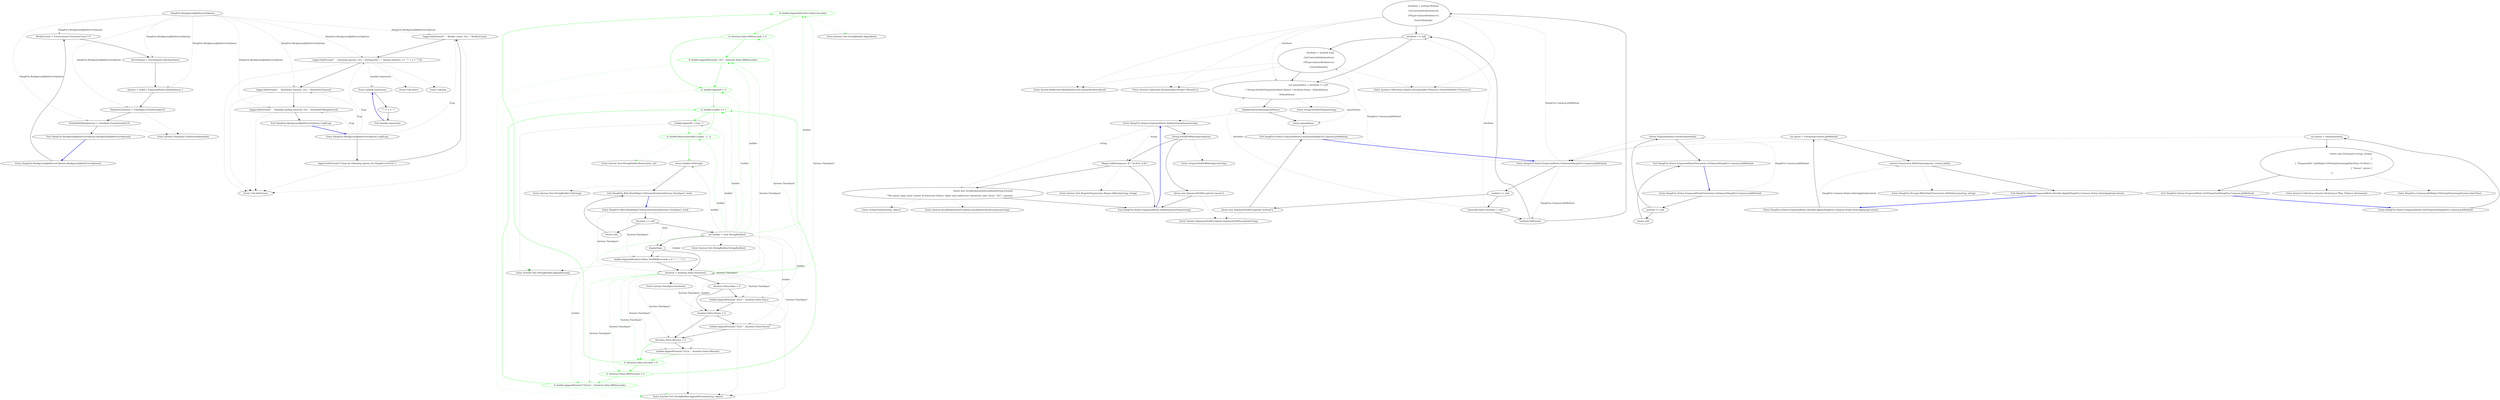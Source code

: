 digraph  {
n21 [label="HangFire.BackgroundJobServerOptions", span=""];
n0 [cluster="HangFire.BackgroundJobServerOptions.BackgroundJobServerOptions()", label="Entry HangFire.BackgroundJobServerOptions.BackgroundJobServerOptions()", span="13-13"];
n1 [cluster="HangFire.BackgroundJobServerOptions.BackgroundJobServerOptions()", label="WorkerCount = Environment.ProcessorCount * 5", span="15-15"];
n2 [cluster="HangFire.BackgroundJobServerOptions.BackgroundJobServerOptions()", label="ServerName = Environment.MachineName", span="16-16"];
n3 [cluster="HangFire.BackgroundJobServerOptions.BackgroundJobServerOptions()", label="Queues = new[] { EnqueuedState.DefaultQueue }", span="17-17"];
n4 [cluster="HangFire.BackgroundJobServerOptions.BackgroundJobServerOptions()", label="ShutdownTimeout = TimeSpan.FromSeconds(15)", span="18-18"];
n5 [cluster="HangFire.BackgroundJobServerOptions.BackgroundJobServerOptions()", label="SchedulePollingInterval = TimeSpan.FromSeconds(15)", span="19-19"];
n7 [cluster="System.TimeSpan.FromSeconds(double)", label="Entry System.TimeSpan.FromSeconds(double)", span="0-0"];
n6 [cluster="HangFire.BackgroundJobServerOptions.BackgroundJobServerOptions()", label="Exit HangFire.BackgroundJobServerOptions.BackgroundJobServerOptions()", span="13-13"];
n8 [cluster="HangFire.BackgroundJobServerOptions.Log(ILog)", label="Entry HangFire.BackgroundJobServerOptions.Log(ILog)", span="59-59"];
n9 [cluster="HangFire.BackgroundJobServerOptions.Log(ILog)", label="logger.InfoFormat(''Using the following options for HangFire Server:'')", span="61-61"];
n10 [cluster="HangFire.BackgroundJobServerOptions.Log(ILog)", label="logger.InfoFormat(''    Worker count: {0}.'', WorkerCount)", span="62-62"];
n11 [cluster="HangFire.BackgroundJobServerOptions.Log(ILog)", label="logger.InfoFormat(''    Listening queues: {0}.'', String.Join('', '', Queues.Select(x => ''''' + x + ''''')))", span="63-63"];
n12 [cluster="HangFire.BackgroundJobServerOptions.Log(ILog)", label="logger.InfoFormat(''    Shutdown timeout: {0}.'', ShutdownTimeout)", span="64-64"];
n13 [cluster="HangFire.BackgroundJobServerOptions.Log(ILog)", label="logger.InfoFormat(''    Schedule polling interval: {0}.'', SchedulePollingInterval)", span="65-65"];
n15 [cluster="Unk.InfoFormat", label="Entry Unk.InfoFormat", span=""];
n16 [cluster="Unk.Select", label="Entry Unk.Select", span=""];
n17 [cluster="Unk.Join", label="Entry Unk.Join", span=""];
n18 [cluster="lambda expression", label="Entry lambda expression", span="63-63"];
n14 [cluster="HangFire.BackgroundJobServerOptions.Log(ILog)", label="Exit HangFire.BackgroundJobServerOptions.Log(ILog)", span="59-59"];
n19 [cluster="lambda expression", label="''''' + x + '''''", span="63-63"];
n20 [cluster="lambda expression", label="Exit lambda expression", span="63-63"];
d30 [cluster="HangFire.Web.HtmlHelper.ToHumanDuration(System.TimeSpan?, bool)", color=green, community=0, label="0: builder.Append(duration.Value.Seconds)", span="82-82"];
d22 [cluster="HangFire.Web.HtmlHelper.ToHumanDuration(System.TimeSpan?, bool)", label="duration = duration.Value.Duration()", span="63-63"];
d19 [cluster="HangFire.Web.HtmlHelper.ToHumanDuration(System.TimeSpan?, bool)", label="var builder = new StringBuilder()", span="57-57"];
d29 [cluster="HangFire.Web.HtmlHelper.ToHumanDuration(System.TimeSpan?, bool)", color=green, community=0, label="0: duration.Value.Seconds > 0", span="80-80"];
d31 [cluster="HangFire.Web.HtmlHelper.ToHumanDuration(System.TimeSpan?, bool)", color=green, community=0, label="0: duration.Value.Milliseconds > 0", span="83-83"];
d45 [cluster="System.Text.StringBuilder.Append(int)", label="Entry System.Text.StringBuilder.Append(int)", span="0-0"];
d32 [cluster="HangFire.Web.HtmlHelper.ToHumanDuration(System.TimeSpan?, bool)", color=green, community=0, label="0: builder.AppendFormat(''.{0}'', duration.Value.Milliseconds)", span="85-85"];
d33 [cluster="HangFire.Web.HtmlHelper.ToHumanDuration(System.TimeSpan?, bool)", color=green, community=0, label="0: builder.Append(''s '')", span="88-88"];
d44 [cluster="System.Text.StringBuilder.AppendFormat(string, object)", label="Entry System.Text.StringBuilder.AppendFormat(string, object)", span="0-0"];
d36 [cluster="HangFire.Web.HtmlHelper.ToHumanDuration(System.TimeSpan?, bool)", color=green, community=0, label="0: builder.Length <= 1", span="98-98"];
d42 [cluster="System.Text.StringBuilder.Append(string)", label="Entry System.Text.StringBuilder.Append(string)", span="0-0"];
d35 [cluster="HangFire.Web.HtmlHelper.ToHumanDuration(System.TimeSpan?, bool)", color=green, community=0, label="0: builder.AppendFormat(''{0}ms '', duration.Value.Milliseconds)", span="94-94"];
d34 [cluster="HangFire.Web.HtmlHelper.ToHumanDuration(System.TimeSpan?, bool)", color=green, community=0, label="0: duration.Value.Milliseconds > 0", span="92-92"];
d37 [cluster="HangFire.Web.HtmlHelper.ToHumanDuration(System.TimeSpan?, bool)", label="builder.Append('' <1ms '')", span="100-100"];
d38 [cluster="HangFire.Web.HtmlHelper.ToHumanDuration(System.TimeSpan?, bool)", color=green, community=0, label="0: builder.Remove(builder.Length - 1, 1)", span="103-103"];
d39 [cluster="HangFire.Web.HtmlHelper.ToHumanDuration(System.TimeSpan?, bool)", label="return builder.ToString();", span="105-105"];
d46 [cluster="System.Text.StringBuilder.Remove(int, int)", label="Entry System.Text.StringBuilder.Remove(int, int)", span="0-0"];
d28 [cluster="HangFire.Web.HtmlHelper.ToHumanDuration(System.TimeSpan?, bool)", label="builder.AppendFormat(''{0}m '', duration.Value.Minutes)", span="77-77"];
d27 [cluster="HangFire.Web.HtmlHelper.ToHumanDuration(System.TimeSpan?, bool)", label="duration.Value.Minutes > 0", span="75-75"];
d16 [cluster="HangFire.Web.HtmlHelper.ToHumanDuration(System.TimeSpan?, bool)", label="Entry HangFire.Web.HtmlHelper.ToHumanDuration(System.TimeSpan?, bool)", span="53-53"];
d20 [cluster="HangFire.Web.HtmlHelper.ToHumanDuration(System.TimeSpan?, bool)", label=displaySign, span="58-58"];
d21 [cluster="HangFire.Web.HtmlHelper.ToHumanDuration(System.TimeSpan?, bool)", label="builder.Append(duration.Value.TotalMilliseconds < 0 ? ''-'' : ''+'')", span="60-60"];
d23 [cluster="HangFire.Web.HtmlHelper.ToHumanDuration(System.TimeSpan?, bool)", label="duration.Value.Days > 0", span="65-65"];
d43 [cluster="System.TimeSpan.Duration()", label="Entry System.TimeSpan.Duration()", span="0-0"];
d24 [cluster="HangFire.Web.HtmlHelper.ToHumanDuration(System.TimeSpan?, bool)", label="builder.AppendFormat(''{0}d '', duration.Value.Days)", span="67-67"];
d25 [cluster="HangFire.Web.HtmlHelper.ToHumanDuration(System.TimeSpan?, bool)", label="duration.Value.Hours > 0", span="70-70"];
d26 [cluster="HangFire.Web.HtmlHelper.ToHumanDuration(System.TimeSpan?, bool)", label="builder.AppendFormat(''{0}h '', duration.Value.Hours)", span="72-72"];
d17 [cluster="HangFire.Web.HtmlHelper.ToHumanDuration(System.TimeSpan?, bool)", label="duration == null", span="55-55"];
d41 [cluster="System.Text.StringBuilder.StringBuilder()", label="Entry System.Text.StringBuilder.StringBuilder()", span="0-0"];
d40 [cluster="HangFire.Web.HtmlHelper.ToHumanDuration(System.TimeSpan?, bool)", label="Exit HangFire.Web.HtmlHelper.ToHumanDuration(System.TimeSpan?, bool)", span="53-53"];
d47 [cluster="System.Text.StringBuilder.ToString()", label="Entry System.Text.StringBuilder.ToString()", span="0-0"];
d18 [cluster="HangFire.Web.HtmlHelper.ToHumanDuration(System.TimeSpan?, bool)", label="return null;", span="55-55"];
m1_19 [cluster="System.Reflection.MemberInfo.GetCustomAttributes(bool)", file="SqlServerMonitoringApi.cs", label="Entry System.Reflection.MemberInfo.GetCustomAttributes(bool)", span="0-0"];
m1_5 [cluster="System.Collections.Generic.Dictionary<TKey, TValue>.Dictionary()", file="SqlServerMonitoringApi.cs", label="Entry System.Collections.Generic.Dictionary<TKey, TValue>.Dictionary()", span="0-0"];
m1_18 [cluster="System.ArgumentNullException.ArgumentNullException(string)", file="SqlServerMonitoringApi.cs", label="Entry System.ArgumentNullException.ArgumentNullException(string)", span="0-0"];
m1_38 [cluster="HangFire.States.EnqueuedStateExtensions.GetQueue(HangFire.Common.JobMethod)", file="SqlServerMonitoringApi.cs", label="Entry HangFire.States.EnqueuedStateExtensions.GetQueue(HangFire.Common.JobMethod)", span="105-105"];
m1_39 [cluster="HangFire.States.EnqueuedStateExtensions.GetQueue(HangFire.Common.JobMethod)", file="SqlServerMonitoringApi.cs", label="method == null", span="107-107"];
m1_41 [cluster="HangFire.States.EnqueuedStateExtensions.GetQueue(HangFire.Common.JobMethod)", file="SqlServerMonitoringApi.cs", label="return EnqueuedState.GetQueue(method);", span="108-108"];
m1_40 [cluster="HangFire.States.EnqueuedStateExtensions.GetQueue(HangFire.Common.JobMethod)", file="SqlServerMonitoringApi.cs", label="return null;", span="107-107"];
m1_42 [cluster="HangFire.States.EnqueuedStateExtensions.GetQueue(HangFire.Common.JobMethod)", file="SqlServerMonitoringApi.cs", label="Exit HangFire.States.EnqueuedStateExtensions.GetQueue(HangFire.Common.JobMethod)", span="105-105"];
m1_21 [cluster="System.Collections.Generic.IEnumerable<TSource>.FirstOrDefault<TSource>()", file="SqlServerMonitoringApi.cs", label="Entry System.Collections.Generic.IEnumerable<TSource>.FirstOrDefault<TSource>()", span="0-0"];
m1_33 [cluster="HangFire.States.EnqueuedState.Handler.Apply(HangFire.Common.States.StateApplyingContext)", file="SqlServerMonitoringApi.cs", label="Entry HangFire.States.EnqueuedState.Handler.Apply(HangFire.Common.States.StateApplyingContext)", span="89-89"];
m1_34 [cluster="HangFire.States.EnqueuedState.Handler.Apply(HangFire.Common.States.StateApplyingContext)", file="SqlServerMonitoringApi.cs", label="var queue = GetQueue(context.JobMethod)", span="91-91"];
m1_35 [cluster="HangFire.States.EnqueuedState.Handler.Apply(HangFire.Common.States.StateApplyingContext)", file="SqlServerMonitoringApi.cs", label="context.Transaction.AddToQueue(queue, context.JobId)", span="93-93"];
m1_36 [cluster="HangFire.States.EnqueuedState.Handler.Apply(HangFire.Common.States.StateApplyingContext)", file="SqlServerMonitoringApi.cs", label="Exit HangFire.States.EnqueuedState.Handler.Apply(HangFire.Common.States.StateApplyingContext)", span="89-89"];
m1_0 [cluster="HangFire.States.EnqueuedState.GetProperties(HangFire.Common.JobMethod)", file="SqlServerMonitoringApi.cs", label="Entry HangFire.States.EnqueuedState.GetProperties(HangFire.Common.JobMethod)", span="32-32"];
m1_1 [cluster="HangFire.States.EnqueuedState.GetProperties(HangFire.Common.JobMethod)", file="SqlServerMonitoringApi.cs", label="var queue = GetQueue(data)", span="34-34"];
m1_2 [cluster="HangFire.States.EnqueuedState.GetProperties(HangFire.Common.JobMethod)", file="SqlServerMonitoringApi.cs", label="return new Dictionary<string, string>\r\n                {\r\n                    { ''EnqueuedAt'', JobHelper.ToStringTimestamp(DateTime.UtcNow) },\r\n                    { ''Queue'', queue }\r\n                };", span="36-40"];
m1_3 [cluster="HangFire.States.EnqueuedState.GetProperties(HangFire.Common.JobMethod)", file="SqlServerMonitoringApi.cs", label="Exit HangFire.States.EnqueuedState.GetProperties(HangFire.Common.JobMethod)", span="32-32"];
m1_22 [cluster="string.IsNullOrEmpty(string)", file="SqlServerMonitoringApi.cs", label="Entry string.IsNullOrEmpty(string)", span="0-0"];
m1_23 [cluster="HangFire.States.EnqueuedState.ValidateQueueName(string)", file="SqlServerMonitoringApi.cs", label="Entry HangFire.States.EnqueuedState.ValidateQueueName(string)", span="73-73"];
m1_24 [cluster="HangFire.States.EnqueuedState.ValidateQueueName(string)", file="SqlServerMonitoringApi.cs", label="String.IsNullOrWhiteSpace(queue)", span="75-75"];
m1_26 [cluster="HangFire.States.EnqueuedState.ValidateQueueName(string)", file="SqlServerMonitoringApi.cs", label="!Regex.IsMatch(queue, @''^[a-z0-9_]+$'')", span="80-80"];
m1_27 [cluster="HangFire.States.EnqueuedState.ValidateQueueName(string)", file="SqlServerMonitoringApi.cs", label="throw new InvalidOperationException(String.Format(\r\n                    ''The queue name must consist of lowercase letters, digits and underscore characters only. Given: '{0}''', queue));", span="82-83"];
m1_25 [cluster="HangFire.States.EnqueuedState.ValidateQueueName(string)", file="SqlServerMonitoringApi.cs", label="throw new ArgumentNullException(''queue'');", span="77-77"];
m1_28 [cluster="HangFire.States.EnqueuedState.ValidateQueueName(string)", file="SqlServerMonitoringApi.cs", label="Exit HangFire.States.EnqueuedState.ValidateQueueName(string)", span="73-73"];
m1_29 [cluster="string.IsNullOrWhiteSpace(string)", file="SqlServerMonitoringApi.cs", label="Entry string.IsNullOrWhiteSpace(string)", span="0-0"];
m1_37 [cluster="HangFire.Storage.IWriteOnlyTransaction.AddToQueue(string, string)", file="SqlServerMonitoringApi.cs", label="Entry HangFire.Storage.IWriteOnlyTransaction.AddToQueue(string, string)", span="16-16"];
m1_4 [cluster="HangFire.States.EnqueuedState.GetQueue(HangFire.Common.JobMethod)", file="SqlServerMonitoringApi.cs", label="Entry HangFire.States.EnqueuedState.GetQueue(HangFire.Common.JobMethod)", span="43-43"];
m1_7 [cluster="HangFire.States.EnqueuedState.GetQueue(HangFire.Common.JobMethod)", file="SqlServerMonitoringApi.cs", label="method == null", span="45-45"];
m1_10 [cluster="HangFire.States.EnqueuedState.GetQueue(HangFire.Common.JobMethod)", file="SqlServerMonitoringApi.cs", label="!method.OldFormat", span="49-49"];
m1_11 [cluster="HangFire.States.EnqueuedState.GetQueue(HangFire.Common.JobMethod)", file="SqlServerMonitoringApi.cs", label="attribute = method.Method\r\n                    .GetCustomAttributes(true)\r\n                    .OfType<QueueAttribute>()\r\n                    .FirstOrDefault()", span="51-54"];
m1_13 [cluster="HangFire.States.EnqueuedState.GetQueue(HangFire.Common.JobMethod)", file="SqlServerMonitoringApi.cs", label="attribute = method.Type\r\n                    .GetCustomAttributes(true)\r\n                    .OfType<QueueAttribute>()\r\n                    .FirstOrDefault()", span="59-62"];
m1_8 [cluster="HangFire.States.EnqueuedState.GetQueue(HangFire.Common.JobMethod)", file="SqlServerMonitoringApi.cs", label="throw new ArgumentNullException(''method'');", span="45-45"];
m1_9 [cluster="HangFire.States.EnqueuedState.GetQueue(HangFire.Common.JobMethod)", file="SqlServerMonitoringApi.cs", label="QueueAttribute attribute = null", span="47-47"];
m1_12 [cluster="HangFire.States.EnqueuedState.GetQueue(HangFire.Common.JobMethod)", file="SqlServerMonitoringApi.cs", label="attribute == null", span="57-57"];
m1_14 [cluster="HangFire.States.EnqueuedState.GetQueue(HangFire.Common.JobMethod)", file="SqlServerMonitoringApi.cs", label="var queueName = attribute != null\r\n                ? !String.IsNullOrEmpty(attribute.Name) ? attribute.Name : DefaultQueue\r\n                : DefaultQueue", span="65-67"];
m1_15 [cluster="HangFire.States.EnqueuedState.GetQueue(HangFire.Common.JobMethod)", file="SqlServerMonitoringApi.cs", label="ValidateQueueName(queueName)", span="68-68"];
m1_16 [cluster="HangFire.States.EnqueuedState.GetQueue(HangFire.Common.JobMethod)", file="SqlServerMonitoringApi.cs", label="return queueName;", span="70-70"];
m1_17 [cluster="HangFire.States.EnqueuedState.GetQueue(HangFire.Common.JobMethod)", file="SqlServerMonitoringApi.cs", label="Exit HangFire.States.EnqueuedState.GetQueue(HangFire.Common.JobMethod)", span="43-43"];
m1_30 [cluster="System.Text.RegularExpressions.Regex.IsMatch(string, string)", file="SqlServerMonitoringApi.cs", label="Entry System.Text.RegularExpressions.Regex.IsMatch(string, string)", span="0-0"];
m1_20 [cluster="System.Collections.IEnumerable.OfType<TResult>()", file="SqlServerMonitoringApi.cs", label="Entry System.Collections.IEnumerable.OfType<TResult>()", span="0-0"];
m1_32 [cluster="string.Format(string, object)", file="SqlServerMonitoringApi.cs", label="Entry string.Format(string, object)", span="0-0"];
m1_6 [cluster="HangFire.Common.JobHelper.ToStringTimestamp(System.DateTime)", file="SqlServerMonitoringApi.cs", label="Entry HangFire.Common.JobHelper.ToStringTimestamp(System.DateTime)", span="46-46"];
m1_31 [cluster="System.InvalidOperationException.InvalidOperationException(string)", file="SqlServerMonitoringApi.cs", label="Entry System.InvalidOperationException.InvalidOperationException(string)", span="0-0"];
n21 -> n1  [color=darkseagreen4, key=1, label="HangFire.BackgroundJobServerOptions", style=dashed];
n21 -> n2  [color=darkseagreen4, key=1, label="HangFire.BackgroundJobServerOptions", style=dashed];
n21 -> n3  [color=darkseagreen4, key=1, label="HangFire.BackgroundJobServerOptions", style=dashed];
n21 -> n4  [color=darkseagreen4, key=1, label="HangFire.BackgroundJobServerOptions", style=dashed];
n21 -> n5  [color=darkseagreen4, key=1, label="HangFire.BackgroundJobServerOptions", style=dashed];
n21 -> n10  [color=darkseagreen4, key=1, label="HangFire.BackgroundJobServerOptions", style=dashed];
n21 -> n11  [color=darkseagreen4, key=1, label="HangFire.BackgroundJobServerOptions", style=dashed];
n21 -> n12  [color=darkseagreen4, key=1, label="HangFire.BackgroundJobServerOptions", style=dashed];
n21 -> n13  [color=darkseagreen4, key=1, label="HangFire.BackgroundJobServerOptions", style=dashed];
n0 -> n1  [key=0, style=solid];
n1 -> n2  [key=0, style=solid];
n2 -> n3  [key=0, style=solid];
n3 -> n4  [key=0, style=solid];
n4 -> n5  [key=0, style=solid];
n4 -> n7  [key=2, style=dotted];
n5 -> n6  [key=0, style=solid];
n5 -> n7  [key=2, style=dotted];
n6 -> n0  [color=blue, key=0, style=bold];
n8 -> n9  [key=0, style=solid];
n8 -> n10  [color=darkseagreen4, key=1, label=ILog, style=dashed];
n8 -> n11  [color=darkseagreen4, key=1, label=ILog, style=dashed];
n8 -> n12  [color=darkseagreen4, key=1, label=ILog, style=dashed];
n8 -> n13  [color=darkseagreen4, key=1, label=ILog, style=dashed];
n9 -> n10  [key=0, style=solid];
n9 -> n15  [key=2, style=dotted];
n10 -> n11  [key=0, style=solid];
n10 -> n15  [key=2, style=dotted];
n11 -> n12  [key=0, style=solid];
n11 -> n16  [key=2, style=dotted];
n11 -> n17  [key=2, style=dotted];
n11 -> n15  [key=2, style=dotted];
n11 -> n18  [color=darkseagreen4, key=1, label="lambda expression", style=dashed];
n12 -> n13  [key=0, style=solid];
n12 -> n15  [key=2, style=dotted];
n13 -> n14  [key=0, style=solid];
n13 -> n15  [key=2, style=dotted];
n18 -> n19  [key=0, style=solid];
n14 -> n8  [color=blue, key=0, style=bold];
n19 -> n20  [key=0, style=solid];
n20 -> n18  [color=blue, key=0, style=bold];
d30 -> d31  [color=green, key=0, style=solid];
d30 -> d45  [color=green, key=2, style=dotted];
d22 -> d30  [color=green, key=1, label="System.TimeSpan?", style=dashed];
d22 -> d32  [color=green, key=1, label="System.TimeSpan?", style=dashed];
d22 -> d35  [color=green, key=1, label="System.TimeSpan?", style=dashed];
d22 -> d29  [color=green, key=1, label="System.TimeSpan?", style=dashed];
d22 -> d31  [color=green, key=1, label="System.TimeSpan?", style=dashed];
d22 -> d34  [color=green, key=1, label="System.TimeSpan?", style=dashed];
d22 -> d22  [color=darkseagreen4, key=1, label="System.TimeSpan?", style=dashed];
d22 -> d23  [key=0, style=solid];
d22 -> d43  [key=2, style=dotted];
d22 -> d24  [color=darkseagreen4, key=1, label="System.TimeSpan?", style=dashed];
d22 -> d25  [color=darkseagreen4, key=1, label="System.TimeSpan?", style=dashed];
d22 -> d26  [color=darkseagreen4, key=1, label="System.TimeSpan?", style=dashed];
d22 -> d27  [color=darkseagreen4, key=1, label="System.TimeSpan?", style=dashed];
d22 -> d28  [color=darkseagreen4, key=1, label="System.TimeSpan?", style=dashed];
d19 -> d30  [color=green, key=1, label=builder, style=dashed];
d19 -> d32  [color=green, key=1, label=builder, style=dashed];
d19 -> d33  [color=green, key=1, label=builder, style=dashed];
d19 -> d35  [color=green, key=1, label=builder, style=dashed];
d19 -> d36  [color=green, key=1, label=builder, style=dashed];
d19 -> d38  [color=green, key=1, label=builder, style=dashed];
d19 -> d20  [key=0, style=solid];
d19 -> d41  [key=2, style=dotted];
d19 -> d21  [color=darkseagreen4, key=1, label=builder, style=dashed];
d19 -> d24  [color=darkseagreen4, key=1, label=builder, style=dashed];
d19 -> d26  [color=darkseagreen4, key=1, label=builder, style=dashed];
d19 -> d28  [color=darkseagreen4, key=1, label=builder, style=dashed];
d19 -> d37  [color=darkseagreen4, key=1, label=builder, style=dashed];
d19 -> d39  [color=darkseagreen4, key=1, label=builder, style=dashed];
d29 -> d30  [color=green, key=0, style=solid];
d29 -> d34  [color=green, key=0, style=solid];
d31 -> d32  [color=green, key=0, style=solid];
d31 -> d33  [color=green, key=0, style=solid];
d32 -> d33  [color=green, key=0, style=solid];
d32 -> d44  [color=green, key=2, style=dotted];
d33 -> d36  [color=green, key=0, style=solid];
d33 -> d42  [color=green, key=2, style=dotted];
d36 -> d37  [color=green, key=0, style=solid];
d36 -> d38  [color=green, key=0, style=solid];
d35 -> d36  [color=green, key=0, style=solid];
d35 -> d44  [color=green, key=2, style=dotted];
d34 -> d35  [color=green, key=0, style=solid];
d34 -> d36  [color=green, key=0, style=solid];
d37 -> d38  [color=green, key=0, style=solid];
d37 -> d42  [key=2, style=dotted];
d38 -> d39  [color=green, key=0, style=solid];
d38 -> d46  [color=green, key=2, style=dotted];
d39 -> d40  [key=0, style=solid];
d39 -> d47  [key=2, style=dotted];
d28 -> d29  [color=green, key=0, style=solid];
d28 -> d44  [key=2, style=dotted];
d27 -> d29  [color=green, key=0, style=solid];
d27 -> d28  [key=0, style=solid];
d16 -> d22  [color=darkseagreen4, key=1, label="System.TimeSpan?", style=dashed];
d16 -> d17  [key=0, style=solid];
d16 -> d20  [color=darkseagreen4, key=1, label=bool, style=dashed];
d16 -> d21  [color=darkseagreen4, key=1, label="System.TimeSpan?", style=dashed];
d20 -> d22  [key=0, style=solid];
d20 -> d21  [key=0, style=solid];
d21 -> d22  [key=0, style=solid];
d21 -> d42  [key=2, style=dotted];
d23 -> d24  [key=0, style=solid];
d23 -> d25  [key=0, style=solid];
d24 -> d44  [key=2, style=dotted];
d24 -> d25  [key=0, style=solid];
d25 -> d27  [key=0, style=solid];
d25 -> d26  [key=0, style=solid];
d26 -> d44  [key=2, style=dotted];
d26 -> d27  [key=0, style=solid];
d17 -> d19  [key=0, style=solid];
d17 -> d18  [key=0, style=solid];
d40 -> d16  [color=blue, key=0, style=bold];
d18 -> d40  [key=0, style=solid];
m1_38 -> m1_39  [key=0, style=solid];
m1_38 -> m1_41  [color=darkseagreen4, key=1, label="HangFire.Common.JobMethod", style=dashed];
m1_39 -> m1_40  [key=0, style=solid];
m1_39 -> m1_41  [key=0, style=solid];
m1_41 -> m1_42  [key=0, style=solid];
m1_41 -> m1_4  [key=2, style=dotted];
m1_40 -> m1_42  [key=0, style=solid];
m1_42 -> m1_38  [color=blue, key=0, style=bold];
m1_33 -> m1_34  [key=0, style=solid];
m1_33 -> m1_35  [color=darkseagreen4, key=1, label="HangFire.Common.States.StateApplyingContext", style=dashed];
m1_34 -> m1_35  [key=0, style=solid];
m1_34 -> m1_4  [key=2, style=dotted];
m1_35 -> m1_36  [key=0, style=solid];
m1_35 -> m1_37  [key=2, style=dotted];
m1_36 -> m1_33  [color=blue, key=0, style=bold];
m1_0 -> m1_1  [key=0, style=solid];
m1_1 -> m1_2  [key=0, style=solid];
m1_1 -> m1_4  [key=2, style=dotted];
m1_2 -> m1_3  [key=0, style=solid];
m1_2 -> m1_5  [key=2, style=dotted];
m1_2 -> m1_6  [key=2, style=dotted];
m1_3 -> m1_0  [color=blue, key=0, style=bold];
m1_23 -> m1_24  [key=0, style=solid];
m1_23 -> m1_26  [color=darkseagreen4, key=1, label=string, style=dashed];
m1_23 -> m1_27  [color=darkseagreen4, key=1, label=string, style=dashed];
m1_24 -> m1_25  [key=0, style=solid];
m1_24 -> m1_26  [key=0, style=solid];
m1_24 -> m1_29  [key=2, style=dotted];
m1_26 -> m1_27  [key=0, style=solid];
m1_26 -> m1_28  [key=0, style=solid];
m1_26 -> m1_30  [key=2, style=dotted];
m1_27 -> m1_28  [key=0, style=solid];
m1_27 -> m1_31  [key=2, style=dotted];
m1_27 -> m1_32  [key=2, style=dotted];
m1_25 -> m1_28  [key=0, style=solid];
m1_25 -> m1_18  [key=2, style=dotted];
m1_28 -> m1_23  [color=blue, key=0, style=bold];
m1_4 -> m1_7  [key=0, style=solid];
m1_4 -> m1_10  [color=darkseagreen4, key=1, label="HangFire.Common.JobMethod", style=dashed];
m1_4 -> m1_11  [color=darkseagreen4, key=1, label="HangFire.Common.JobMethod", style=dashed];
m1_4 -> m1_13  [color=darkseagreen4, key=1, label="HangFire.Common.JobMethod", style=dashed];
m1_7 -> m1_8  [key=0, style=solid];
m1_7 -> m1_9  [key=0, style=solid];
m1_10 -> m1_11  [key=0, style=solid];
m1_10 -> m1_12  [key=0, style=solid];
m1_11 -> m1_12  [key=0, style=solid];
m1_11 -> m1_19  [key=2, style=dotted];
m1_11 -> m1_20  [key=2, style=dotted];
m1_11 -> m1_21  [key=2, style=dotted];
m1_11 -> m1_14  [color=darkseagreen4, key=1, label=attribute, style=dashed];
m1_13 -> m1_14  [key=0, style=solid];
m1_13 -> m1_19  [key=2, style=dotted];
m1_13 -> m1_20  [key=2, style=dotted];
m1_13 -> m1_21  [key=2, style=dotted];
m1_8 -> m1_17  [key=0, style=solid];
m1_8 -> m1_18  [key=2, style=dotted];
m1_9 -> m1_10  [key=0, style=solid];
m1_9 -> m1_12  [color=darkseagreen4, key=1, label=attribute, style=dashed];
m1_9 -> m1_14  [color=darkseagreen4, key=1, label=attribute, style=dashed];
m1_12 -> m1_13  [key=0, style=solid];
m1_12 -> m1_14  [key=0, style=solid];
m1_14 -> m1_15  [key=0, style=solid];
m1_14 -> m1_22  [key=2, style=dotted];
m1_14 -> m1_16  [color=darkseagreen4, key=1, label=queueName, style=dashed];
m1_15 -> m1_16  [key=0, style=solid];
m1_15 -> m1_23  [key=2, style=dotted];
m1_16 -> m1_17  [key=0, style=solid];
m1_17 -> m1_4  [color=blue, key=0, style=bold];
}
